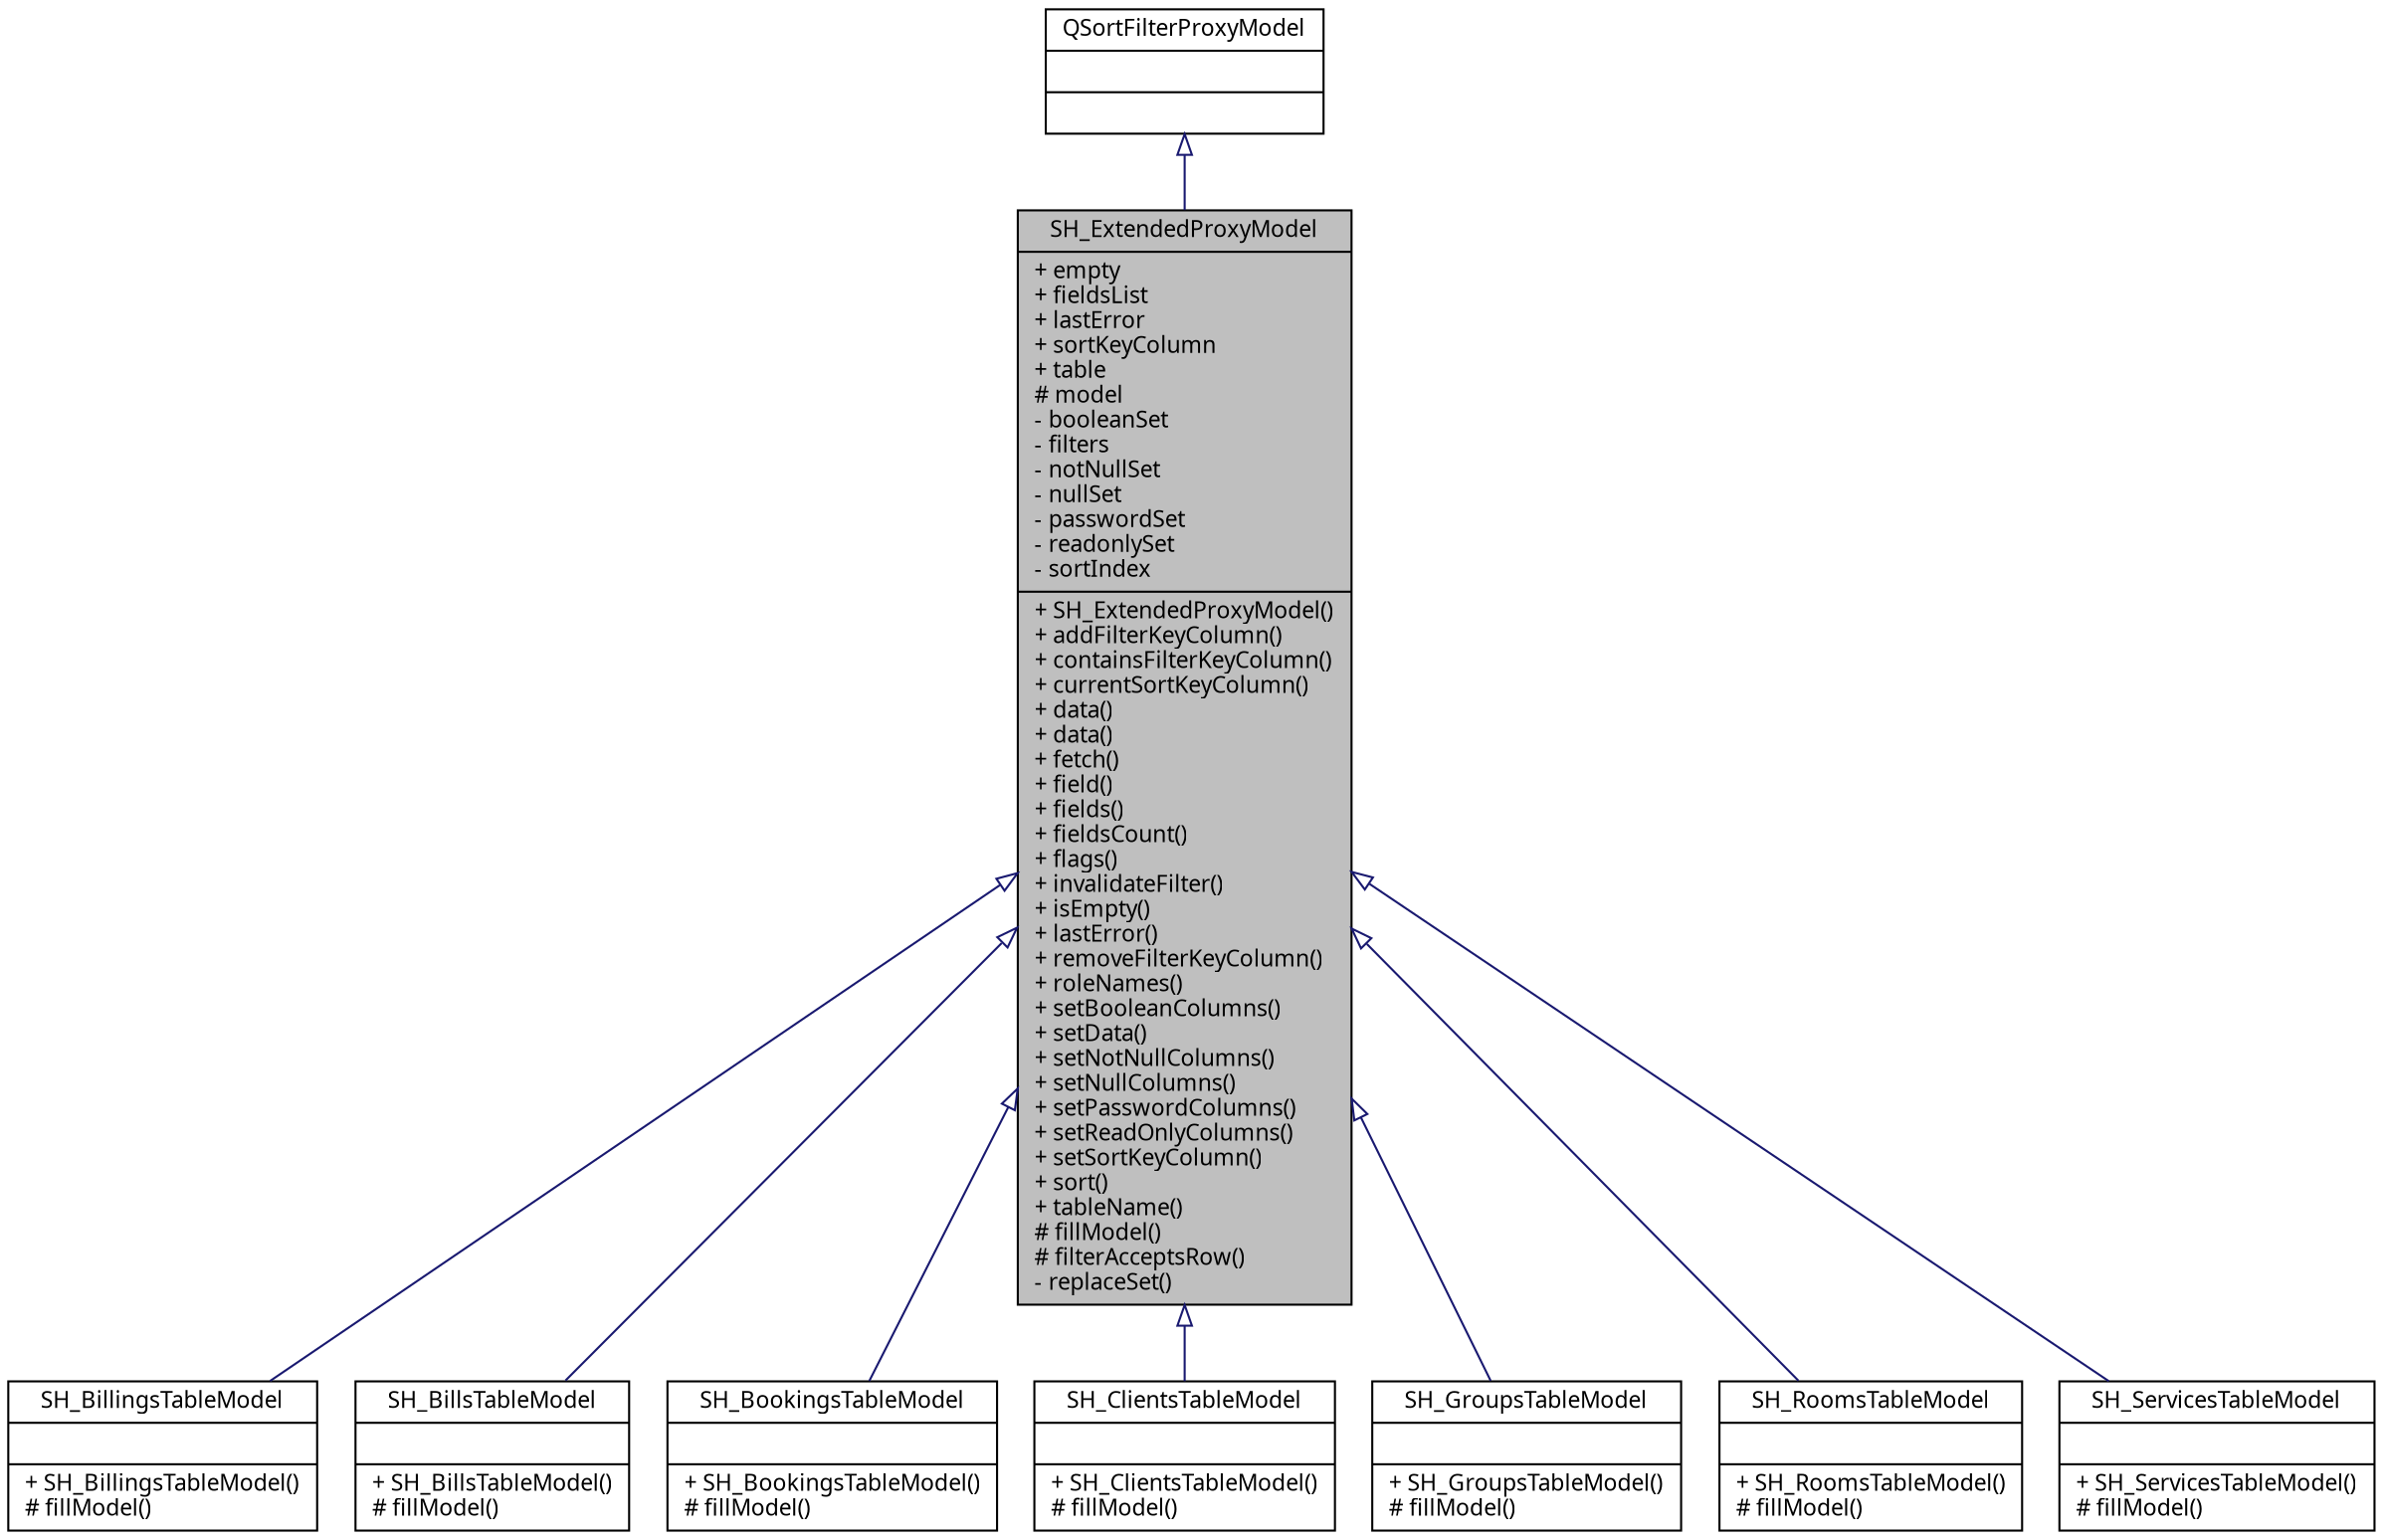 digraph "SH_ExtendedProxyModel"
{
 // INTERACTIVE_SVG=YES
  bgcolor="transparent";
  edge [fontname="Verdana",fontsize="11",labelfontname="Verdana",labelfontsize="11"];
  node [fontname="Verdana",fontsize="11",shape=record];
  Node1 [label="{SH_ExtendedProxyModel\n|+ empty\l+ fieldsList\l+ lastError\l+ sortKeyColumn\l+ table\l# model\l- booleanSet\l- filters\l- notNullSet\l- nullSet\l- passwordSet\l- readonlySet\l- sortIndex\l|+ SH_ExtendedProxyModel()\l+ addFilterKeyColumn()\l+ containsFilterKeyColumn()\l+ currentSortKeyColumn()\l+ data()\l+ data()\l+ fetch()\l+ field()\l+ fields()\l+ fieldsCount()\l+ flags()\l+ invalidateFilter()\l+ isEmpty()\l+ lastError()\l+ removeFilterKeyColumn()\l+ roleNames()\l+ setBooleanColumns()\l+ setData()\l+ setNotNullColumns()\l+ setNullColumns()\l+ setPasswordColumns()\l+ setReadOnlyColumns()\l+ setSortKeyColumn()\l+ sort()\l+ tableName()\l# fillModel()\l# filterAcceptsRow()\l- replaceSet()\l}",height=0.2,width=0.4,color="black", fillcolor="grey75", style="filled" fontcolor="black"];
  Node2 -> Node1 [dir="back",color="midnightblue",fontsize="11",style="solid",arrowtail="onormal",fontname="Verdana"];
  Node2 [label="{QSortFilterProxyModel\n||}",height=0.2,width=0.4,color="black",URL="$classQSortFilterProxyModel.html"];
  Node1 -> Node3 [dir="back",color="midnightblue",fontsize="11",style="solid",arrowtail="onormal",fontname="Verdana"];
  Node3 [label="{SH_BillingsTableModel\n||+ SH_BillingsTableModel()\l# fillModel()\l}",height=0.2,width=0.4,color="black",URL="$classSH__BillingsTableModel.html"];
  Node1 -> Node4 [dir="back",color="midnightblue",fontsize="11",style="solid",arrowtail="onormal",fontname="Verdana"];
  Node4 [label="{SH_BillsTableModel\n||+ SH_BillsTableModel()\l# fillModel()\l}",height=0.2,width=0.4,color="black",URL="$classSH__BillsTableModel.html"];
  Node1 -> Node5 [dir="back",color="midnightblue",fontsize="11",style="solid",arrowtail="onormal",fontname="Verdana"];
  Node5 [label="{SH_BookingsTableModel\n||+ SH_BookingsTableModel()\l# fillModel()\l}",height=0.2,width=0.4,color="black",URL="$classSH__BookingsTableModel.html"];
  Node1 -> Node6 [dir="back",color="midnightblue",fontsize="11",style="solid",arrowtail="onormal",fontname="Verdana"];
  Node6 [label="{SH_ClientsTableModel\n||+ SH_ClientsTableModel()\l# fillModel()\l}",height=0.2,width=0.4,color="black",URL="$classSH__ClientsTableModel.html"];
  Node1 -> Node7 [dir="back",color="midnightblue",fontsize="11",style="solid",arrowtail="onormal",fontname="Verdana"];
  Node7 [label="{SH_GroupsTableModel\n||+ SH_GroupsTableModel()\l# fillModel()\l}",height=0.2,width=0.4,color="black",URL="$classSH__GroupsTableModel.html"];
  Node1 -> Node8 [dir="back",color="midnightblue",fontsize="11",style="solid",arrowtail="onormal",fontname="Verdana"];
  Node8 [label="{SH_RoomsTableModel\n||+ SH_RoomsTableModel()\l# fillModel()\l}",height=0.2,width=0.4,color="black",URL="$classSH__RoomsTableModel.html"];
  Node1 -> Node9 [dir="back",color="midnightblue",fontsize="11",style="solid",arrowtail="onormal",fontname="Verdana"];
  Node9 [label="{SH_ServicesTableModel\n||+ SH_ServicesTableModel()\l# fillModel()\l}",height=0.2,width=0.4,color="black",URL="$classSH__ServicesTableModel.html"];
}
